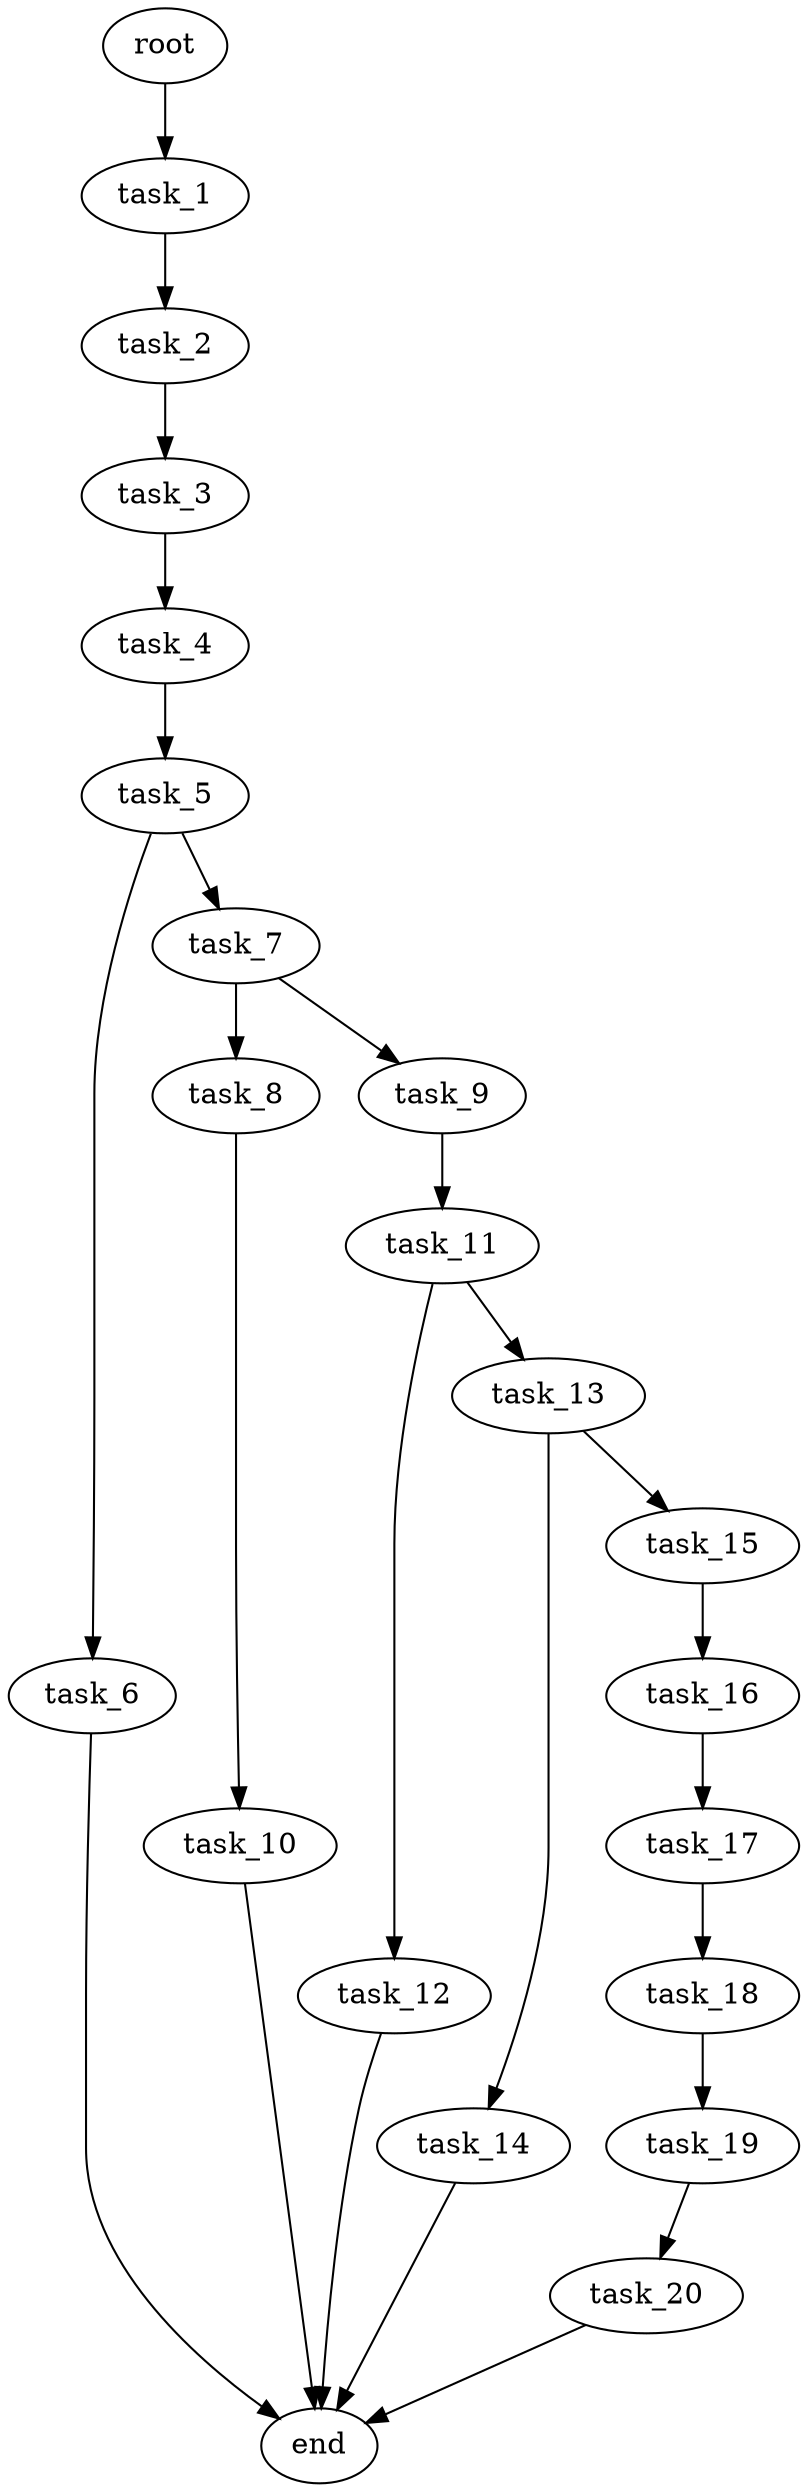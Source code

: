 digraph G {
  root [size="0.000000e+00"];
  task_1 [size="4.144996e+09"];
  task_2 [size="6.298024e+09"];
  task_3 [size="1.945158e+09"];
  task_4 [size="6.963846e+09"];
  task_5 [size="4.944277e+09"];
  task_6 [size="2.440600e+09"];
  task_7 [size="6.560924e+09"];
  task_8 [size="5.644264e+07"];
  task_9 [size="7.509894e+09"];
  task_10 [size="7.700692e+09"];
  task_11 [size="1.066766e+09"];
  task_12 [size="4.252037e+09"];
  task_13 [size="1.759691e+09"];
  task_14 [size="9.579702e+09"];
  task_15 [size="5.180060e+09"];
  task_16 [size="5.031336e+08"];
  task_17 [size="2.492734e+09"];
  task_18 [size="8.483515e+09"];
  task_19 [size="4.565162e+09"];
  task_20 [size="8.014365e+09"];
  end [size="0.000000e+00"];

  root -> task_1 [size="1.000000e-12"];
  task_1 -> task_2 [size="6.298024e+08"];
  task_2 -> task_3 [size="1.945158e+08"];
  task_3 -> task_4 [size="6.963846e+08"];
  task_4 -> task_5 [size="4.944277e+08"];
  task_5 -> task_6 [size="2.440600e+08"];
  task_5 -> task_7 [size="6.560924e+08"];
  task_6 -> end [size="1.000000e-12"];
  task_7 -> task_8 [size="5.644264e+06"];
  task_7 -> task_9 [size="7.509894e+08"];
  task_8 -> task_10 [size="7.700692e+08"];
  task_9 -> task_11 [size="1.066766e+08"];
  task_10 -> end [size="1.000000e-12"];
  task_11 -> task_12 [size="4.252037e+08"];
  task_11 -> task_13 [size="1.759691e+08"];
  task_12 -> end [size="1.000000e-12"];
  task_13 -> task_14 [size="9.579702e+08"];
  task_13 -> task_15 [size="5.180060e+08"];
  task_14 -> end [size="1.000000e-12"];
  task_15 -> task_16 [size="5.031336e+07"];
  task_16 -> task_17 [size="2.492734e+08"];
  task_17 -> task_18 [size="8.483515e+08"];
  task_18 -> task_19 [size="4.565162e+08"];
  task_19 -> task_20 [size="8.014365e+08"];
  task_20 -> end [size="1.000000e-12"];
}
